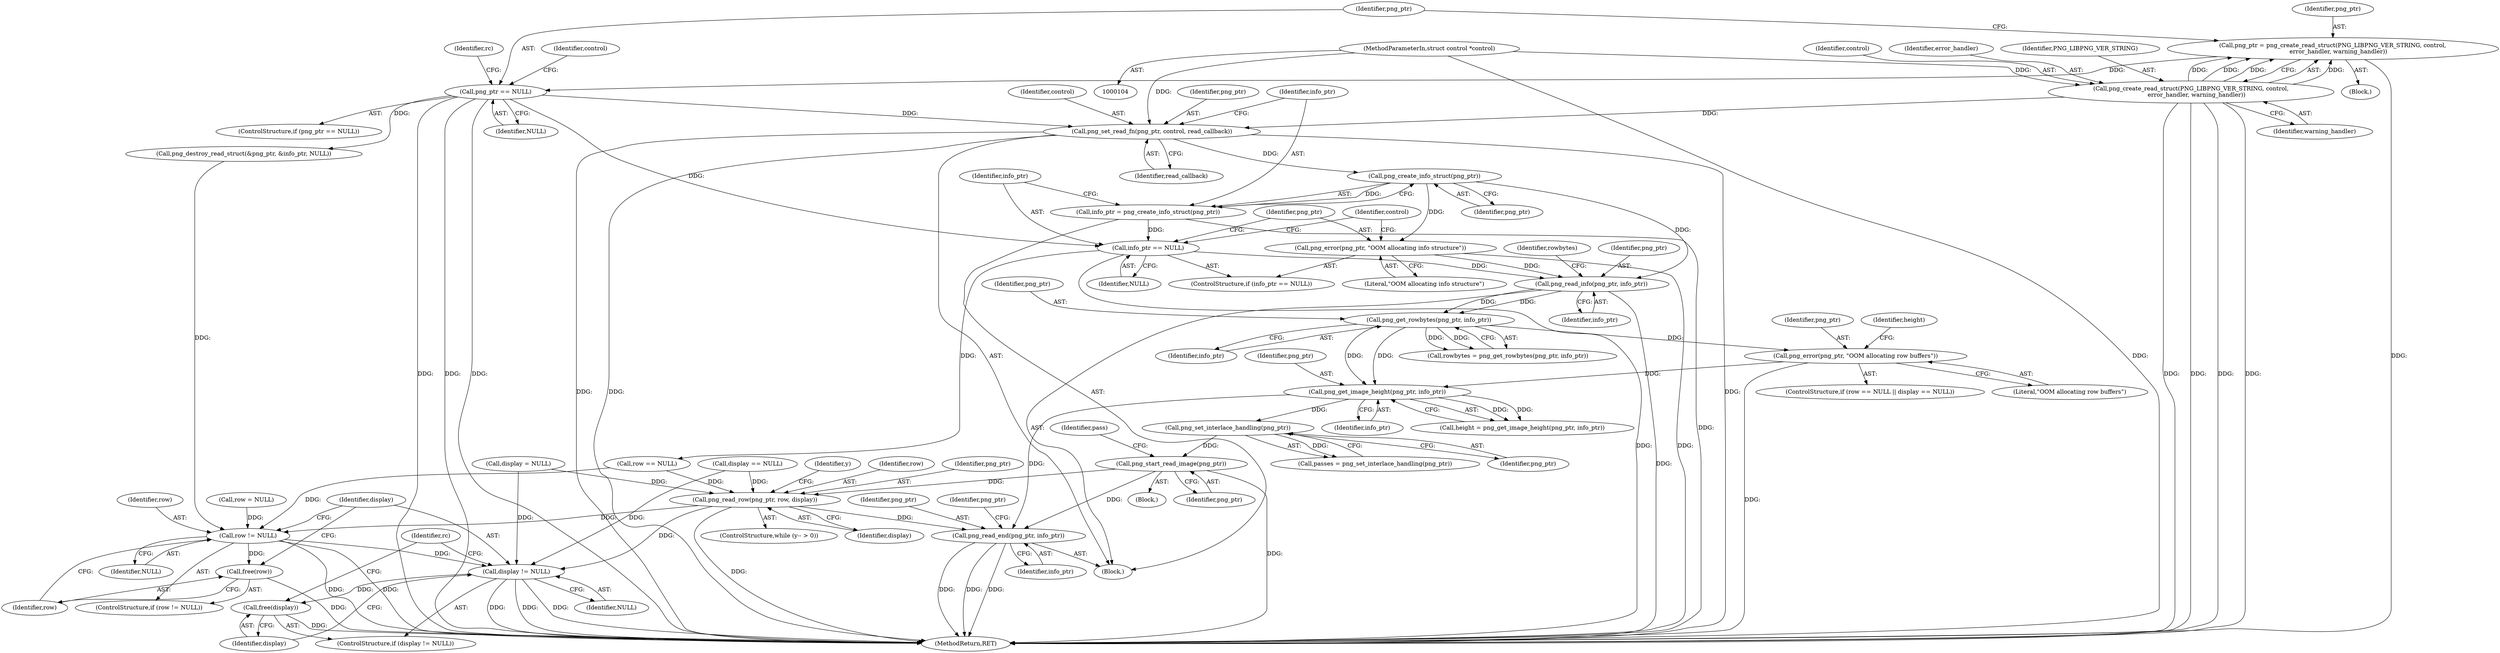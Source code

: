 digraph "0_Android_9d4853418ab2f754c2b63e091c29c5529b8b86ca_172@API" {
"1000222" [label="(Call,png_start_read_image(png_ptr))"];
"1000219" [label="(Call,png_set_interlace_handling(png_ptr))"];
"1000213" [label="(Call,png_get_image_height(png_ptr, info_ptr))"];
"1000206" [label="(Call,png_error(png_ptr, \"OOM allocating row buffers\"))"];
"1000195" [label="(Call,png_get_rowbytes(png_ptr, info_ptr))"];
"1000188" [label="(Call,png_read_info(png_ptr, info_ptr))"];
"1000168" [label="(Call,png_create_info_struct(png_ptr))"];
"1000162" [label="(Call,png_set_read_fn(png_ptr, control, read_callback))"];
"1000129" [label="(Call,png_ptr == NULL)"];
"1000121" [label="(Call,png_ptr = png_create_read_struct(PNG_LIBPNG_VER_STRING, control,\n      error_handler, warning_handler))"];
"1000123" [label="(Call,png_create_read_struct(PNG_LIBPNG_VER_STRING, control,\n      error_handler, warning_handler))"];
"1000105" [label="(MethodParameterIn,struct control *control)"];
"1000174" [label="(Call,png_error(png_ptr, \"OOM allocating info structure\"))"];
"1000171" [label="(Call,info_ptr == NULL)"];
"1000166" [label="(Call,info_ptr = png_create_info_struct(png_ptr))"];
"1000243" [label="(Call,png_read_row(png_ptr, row, display))"];
"1000258" [label="(Call,png_read_end(png_ptr, info_ptr))"];
"1000268" [label="(Call,row != NULL)"];
"1000271" [label="(Call,free(row))"];
"1000274" [label="(Call,display != NULL)"];
"1000277" [label="(Call,free(display))"];
"1000212" [label="(Identifier,height)"];
"1000209" [label="(Block,)"];
"1000167" [label="(Identifier,info_ptr)"];
"1000123" [label="(Call,png_create_read_struct(PNG_LIBPNG_VER_STRING, control,\n      error_handler, warning_handler))"];
"1000280" [label="(Identifier,rc)"];
"1000273" [label="(ControlStructure,if (display != NULL))"];
"1000276" [label="(Identifier,NULL)"];
"1000208" [label="(Literal,\"OOM allocating row buffers\")"];
"1000136" [label="(Identifier,control)"];
"1000245" [label="(Identifier,row)"];
"1000260" [label="(Identifier,info_ptr)"];
"1000162" [label="(Call,png_set_read_fn(png_ptr, control, read_callback))"];
"1000244" [label="(Identifier,png_ptr)"];
"1000269" [label="(Identifier,row)"];
"1000197" [label="(Identifier,info_ptr)"];
"1000105" [label="(MethodParameterIn,struct control *control)"];
"1000190" [label="(Identifier,info_ptr)"];
"1000275" [label="(Identifier,display)"];
"1000195" [label="(Call,png_get_rowbytes(png_ptr, info_ptr))"];
"1000258" [label="(Call,png_read_end(png_ptr, info_ptr))"];
"1000165" [label="(Identifier,read_callback)"];
"1000106" [label="(Block,)"];
"1000171" [label="(Call,info_ptr == NULL)"];
"1000172" [label="(Identifier,info_ptr)"];
"1000121" [label="(Call,png_ptr = png_create_read_struct(PNG_LIBPNG_VER_STRING, control,\n      error_handler, warning_handler))"];
"1000223" [label="(Identifier,png_ptr)"];
"1000246" [label="(Identifier,display)"];
"1000281" [label="(MethodReturn,RET)"];
"1000125" [label="(Identifier,control)"];
"1000163" [label="(Identifier,png_ptr)"];
"1000271" [label="(Call,free(row))"];
"1000272" [label="(Identifier,row)"];
"1000213" [label="(Call,png_get_image_height(png_ptr, info_ptr))"];
"1000117" [label="(Call,display = NULL)"];
"1000196" [label="(Identifier,png_ptr)"];
"1000193" [label="(Call,rowbytes = png_get_rowbytes(png_ptr, info_ptr))"];
"1000113" [label="(Call,row = NULL)"];
"1000274" [label="(Call,display != NULL)"];
"1000261" [label="(Call,png_destroy_read_struct(&png_ptr, &info_ptr, NULL))"];
"1000226" [label="(Identifier,pass)"];
"1000164" [label="(Identifier,control)"];
"1000238" [label="(ControlStructure,while (y-- > 0))"];
"1000215" [label="(Identifier,info_ptr)"];
"1000270" [label="(Identifier,NULL)"];
"1000181" [label="(Identifier,control)"];
"1000214" [label="(Identifier,png_ptr)"];
"1000170" [label="(ControlStructure,if (info_ptr == NULL))"];
"1000122" [label="(Identifier,png_ptr)"];
"1000241" [label="(Identifier,y)"];
"1000176" [label="(Literal,\"OOM allocating info structure\")"];
"1000129" [label="(Call,png_ptr == NULL)"];
"1000194" [label="(Identifier,rowbytes)"];
"1000126" [label="(Identifier,error_handler)"];
"1000277" [label="(Call,free(display))"];
"1000267" [label="(ControlStructure,if (row != NULL))"];
"1000200" [label="(Call,row == NULL)"];
"1000211" [label="(Call,height = png_get_image_height(png_ptr, info_ptr))"];
"1000189" [label="(Identifier,png_ptr)"];
"1000168" [label="(Call,png_create_info_struct(png_ptr))"];
"1000203" [label="(Call,display == NULL)"];
"1000124" [label="(Identifier,PNG_LIBPNG_VER_STRING)"];
"1000150" [label="(Identifier,rc)"];
"1000268" [label="(Call,row != NULL)"];
"1000278" [label="(Identifier,display)"];
"1000217" [label="(Call,passes = png_set_interlace_handling(png_ptr))"];
"1000169" [label="(Identifier,png_ptr)"];
"1000198" [label="(ControlStructure,if (row == NULL || display == NULL))"];
"1000259" [label="(Identifier,png_ptr)"];
"1000173" [label="(Identifier,NULL)"];
"1000175" [label="(Identifier,png_ptr)"];
"1000263" [label="(Identifier,png_ptr)"];
"1000127" [label="(Identifier,warning_handler)"];
"1000220" [label="(Identifier,png_ptr)"];
"1000161" [label="(Block,)"];
"1000188" [label="(Call,png_read_info(png_ptr, info_ptr))"];
"1000131" [label="(Identifier,NULL)"];
"1000206" [label="(Call,png_error(png_ptr, \"OOM allocating row buffers\"))"];
"1000130" [label="(Identifier,png_ptr)"];
"1000166" [label="(Call,info_ptr = png_create_info_struct(png_ptr))"];
"1000174" [label="(Call,png_error(png_ptr, \"OOM allocating info structure\"))"];
"1000243" [label="(Call,png_read_row(png_ptr, row, display))"];
"1000207" [label="(Identifier,png_ptr)"];
"1000219" [label="(Call,png_set_interlace_handling(png_ptr))"];
"1000128" [label="(ControlStructure,if (png_ptr == NULL))"];
"1000222" [label="(Call,png_start_read_image(png_ptr))"];
"1000222" -> "1000209"  [label="AST: "];
"1000222" -> "1000223"  [label="CFG: "];
"1000223" -> "1000222"  [label="AST: "];
"1000226" -> "1000222"  [label="CFG: "];
"1000222" -> "1000281"  [label="DDG: "];
"1000219" -> "1000222"  [label="DDG: "];
"1000222" -> "1000243"  [label="DDG: "];
"1000222" -> "1000258"  [label="DDG: "];
"1000219" -> "1000217"  [label="AST: "];
"1000219" -> "1000220"  [label="CFG: "];
"1000220" -> "1000219"  [label="AST: "];
"1000217" -> "1000219"  [label="CFG: "];
"1000219" -> "1000217"  [label="DDG: "];
"1000213" -> "1000219"  [label="DDG: "];
"1000213" -> "1000211"  [label="AST: "];
"1000213" -> "1000215"  [label="CFG: "];
"1000214" -> "1000213"  [label="AST: "];
"1000215" -> "1000213"  [label="AST: "];
"1000211" -> "1000213"  [label="CFG: "];
"1000213" -> "1000211"  [label="DDG: "];
"1000213" -> "1000211"  [label="DDG: "];
"1000206" -> "1000213"  [label="DDG: "];
"1000195" -> "1000213"  [label="DDG: "];
"1000195" -> "1000213"  [label="DDG: "];
"1000213" -> "1000258"  [label="DDG: "];
"1000206" -> "1000198"  [label="AST: "];
"1000206" -> "1000208"  [label="CFG: "];
"1000207" -> "1000206"  [label="AST: "];
"1000208" -> "1000206"  [label="AST: "];
"1000212" -> "1000206"  [label="CFG: "];
"1000206" -> "1000281"  [label="DDG: "];
"1000195" -> "1000206"  [label="DDG: "];
"1000195" -> "1000193"  [label="AST: "];
"1000195" -> "1000197"  [label="CFG: "];
"1000196" -> "1000195"  [label="AST: "];
"1000197" -> "1000195"  [label="AST: "];
"1000193" -> "1000195"  [label="CFG: "];
"1000195" -> "1000193"  [label="DDG: "];
"1000195" -> "1000193"  [label="DDG: "];
"1000188" -> "1000195"  [label="DDG: "];
"1000188" -> "1000195"  [label="DDG: "];
"1000188" -> "1000161"  [label="AST: "];
"1000188" -> "1000190"  [label="CFG: "];
"1000189" -> "1000188"  [label="AST: "];
"1000190" -> "1000188"  [label="AST: "];
"1000194" -> "1000188"  [label="CFG: "];
"1000188" -> "1000281"  [label="DDG: "];
"1000168" -> "1000188"  [label="DDG: "];
"1000174" -> "1000188"  [label="DDG: "];
"1000171" -> "1000188"  [label="DDG: "];
"1000168" -> "1000166"  [label="AST: "];
"1000168" -> "1000169"  [label="CFG: "];
"1000169" -> "1000168"  [label="AST: "];
"1000166" -> "1000168"  [label="CFG: "];
"1000168" -> "1000166"  [label="DDG: "];
"1000162" -> "1000168"  [label="DDG: "];
"1000168" -> "1000174"  [label="DDG: "];
"1000162" -> "1000161"  [label="AST: "];
"1000162" -> "1000165"  [label="CFG: "];
"1000163" -> "1000162"  [label="AST: "];
"1000164" -> "1000162"  [label="AST: "];
"1000165" -> "1000162"  [label="AST: "];
"1000167" -> "1000162"  [label="CFG: "];
"1000162" -> "1000281"  [label="DDG: "];
"1000162" -> "1000281"  [label="DDG: "];
"1000162" -> "1000281"  [label="DDG: "];
"1000129" -> "1000162"  [label="DDG: "];
"1000123" -> "1000162"  [label="DDG: "];
"1000105" -> "1000162"  [label="DDG: "];
"1000129" -> "1000128"  [label="AST: "];
"1000129" -> "1000131"  [label="CFG: "];
"1000130" -> "1000129"  [label="AST: "];
"1000131" -> "1000129"  [label="AST: "];
"1000136" -> "1000129"  [label="CFG: "];
"1000150" -> "1000129"  [label="CFG: "];
"1000129" -> "1000281"  [label="DDG: "];
"1000129" -> "1000281"  [label="DDG: "];
"1000129" -> "1000281"  [label="DDG: "];
"1000121" -> "1000129"  [label="DDG: "];
"1000129" -> "1000171"  [label="DDG: "];
"1000129" -> "1000261"  [label="DDG: "];
"1000121" -> "1000106"  [label="AST: "];
"1000121" -> "1000123"  [label="CFG: "];
"1000122" -> "1000121"  [label="AST: "];
"1000123" -> "1000121"  [label="AST: "];
"1000130" -> "1000121"  [label="CFG: "];
"1000121" -> "1000281"  [label="DDG: "];
"1000123" -> "1000121"  [label="DDG: "];
"1000123" -> "1000121"  [label="DDG: "];
"1000123" -> "1000121"  [label="DDG: "];
"1000123" -> "1000121"  [label="DDG: "];
"1000123" -> "1000127"  [label="CFG: "];
"1000124" -> "1000123"  [label="AST: "];
"1000125" -> "1000123"  [label="AST: "];
"1000126" -> "1000123"  [label="AST: "];
"1000127" -> "1000123"  [label="AST: "];
"1000123" -> "1000281"  [label="DDG: "];
"1000123" -> "1000281"  [label="DDG: "];
"1000123" -> "1000281"  [label="DDG: "];
"1000123" -> "1000281"  [label="DDG: "];
"1000105" -> "1000123"  [label="DDG: "];
"1000105" -> "1000104"  [label="AST: "];
"1000105" -> "1000281"  [label="DDG: "];
"1000174" -> "1000170"  [label="AST: "];
"1000174" -> "1000176"  [label="CFG: "];
"1000175" -> "1000174"  [label="AST: "];
"1000176" -> "1000174"  [label="AST: "];
"1000181" -> "1000174"  [label="CFG: "];
"1000174" -> "1000281"  [label="DDG: "];
"1000171" -> "1000170"  [label="AST: "];
"1000171" -> "1000173"  [label="CFG: "];
"1000172" -> "1000171"  [label="AST: "];
"1000173" -> "1000171"  [label="AST: "];
"1000175" -> "1000171"  [label="CFG: "];
"1000181" -> "1000171"  [label="CFG: "];
"1000171" -> "1000281"  [label="DDG: "];
"1000166" -> "1000171"  [label="DDG: "];
"1000171" -> "1000200"  [label="DDG: "];
"1000166" -> "1000161"  [label="AST: "];
"1000167" -> "1000166"  [label="AST: "];
"1000172" -> "1000166"  [label="CFG: "];
"1000166" -> "1000281"  [label="DDG: "];
"1000243" -> "1000238"  [label="AST: "];
"1000243" -> "1000246"  [label="CFG: "];
"1000244" -> "1000243"  [label="AST: "];
"1000245" -> "1000243"  [label="AST: "];
"1000246" -> "1000243"  [label="AST: "];
"1000241" -> "1000243"  [label="CFG: "];
"1000243" -> "1000281"  [label="DDG: "];
"1000200" -> "1000243"  [label="DDG: "];
"1000117" -> "1000243"  [label="DDG: "];
"1000203" -> "1000243"  [label="DDG: "];
"1000243" -> "1000258"  [label="DDG: "];
"1000243" -> "1000268"  [label="DDG: "];
"1000243" -> "1000274"  [label="DDG: "];
"1000258" -> "1000161"  [label="AST: "];
"1000258" -> "1000260"  [label="CFG: "];
"1000259" -> "1000258"  [label="AST: "];
"1000260" -> "1000258"  [label="AST: "];
"1000263" -> "1000258"  [label="CFG: "];
"1000258" -> "1000281"  [label="DDG: "];
"1000258" -> "1000281"  [label="DDG: "];
"1000258" -> "1000281"  [label="DDG: "];
"1000268" -> "1000267"  [label="AST: "];
"1000268" -> "1000270"  [label="CFG: "];
"1000269" -> "1000268"  [label="AST: "];
"1000270" -> "1000268"  [label="AST: "];
"1000272" -> "1000268"  [label="CFG: "];
"1000275" -> "1000268"  [label="CFG: "];
"1000268" -> "1000281"  [label="DDG: "];
"1000268" -> "1000281"  [label="DDG: "];
"1000200" -> "1000268"  [label="DDG: "];
"1000113" -> "1000268"  [label="DDG: "];
"1000261" -> "1000268"  [label="DDG: "];
"1000268" -> "1000271"  [label="DDG: "];
"1000268" -> "1000274"  [label="DDG: "];
"1000271" -> "1000267"  [label="AST: "];
"1000271" -> "1000272"  [label="CFG: "];
"1000272" -> "1000271"  [label="AST: "];
"1000275" -> "1000271"  [label="CFG: "];
"1000271" -> "1000281"  [label="DDG: "];
"1000274" -> "1000273"  [label="AST: "];
"1000274" -> "1000276"  [label="CFG: "];
"1000275" -> "1000274"  [label="AST: "];
"1000276" -> "1000274"  [label="AST: "];
"1000278" -> "1000274"  [label="CFG: "];
"1000280" -> "1000274"  [label="CFG: "];
"1000274" -> "1000281"  [label="DDG: "];
"1000274" -> "1000281"  [label="DDG: "];
"1000274" -> "1000281"  [label="DDG: "];
"1000117" -> "1000274"  [label="DDG: "];
"1000203" -> "1000274"  [label="DDG: "];
"1000274" -> "1000277"  [label="DDG: "];
"1000277" -> "1000273"  [label="AST: "];
"1000277" -> "1000278"  [label="CFG: "];
"1000278" -> "1000277"  [label="AST: "];
"1000280" -> "1000277"  [label="CFG: "];
"1000277" -> "1000281"  [label="DDG: "];
}

